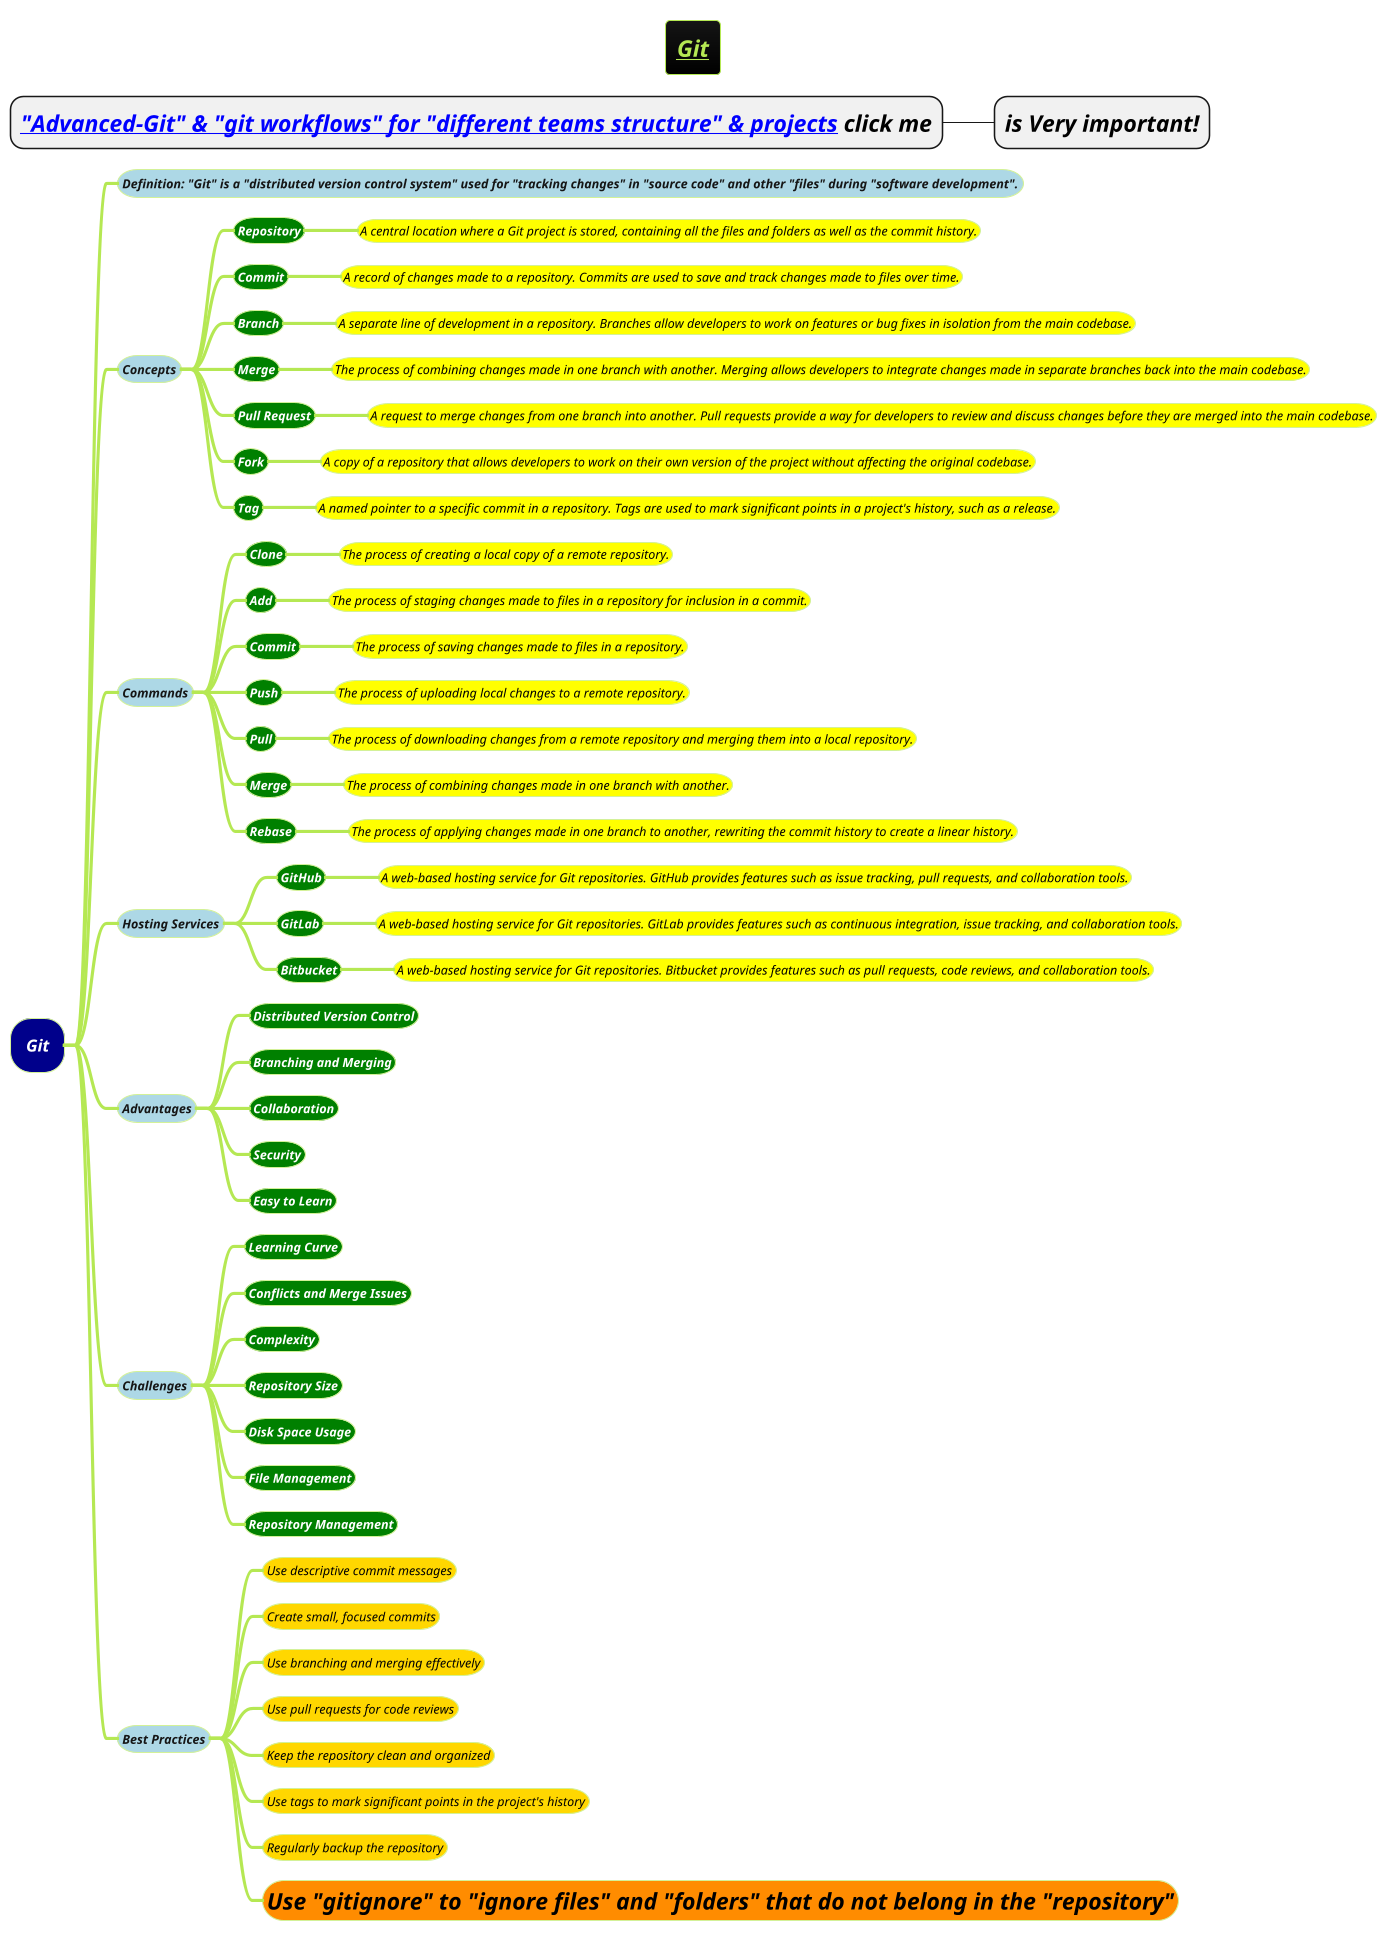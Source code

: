 @startmindmap
title =<i><b><u><size:18>Git
* =<i>[[docs/3-devops/git/Advanced-Git.puml "Advanced-Git" & "git workflows" for "different teams structure" & projects]] click me
** =<i>is Very important!

!theme hacker

*[#darkblue] <color #white><i>Git
**[#lightblue] <i><color #blac><size:12>Definition: "Git" is a "distributed version control system" used for "tracking changes" in "source code" and other "files" during "software development".
**[#lightblue] <i><color #blac><size:12>Concepts
***[#green] <b><i><color #white><size:12>Repository
****[#yellow] <i><color #black><size:12>A central location where a Git project is stored, containing all the files and folders as well as the commit history.
***[#green] <b><i><color #white><size:12>Commit
****[#yellow] <i><color #black><size:12>A record of changes made to a repository. Commits are used to save and track changes made to files over time.
***[#green] <b><i><color #white><size:12>Branch
****[#yellow] <i><color #black><size:12>A separate line of development in a repository. Branches allow developers to work on features or bug fixes in isolation from the main codebase.
***[#green] <b><i><color #white><size:12>Merge
****[#yellow] <i><color #black><size:12>The process of combining changes made in one branch with another. Merging allows developers to integrate changes made in separate branches back into the main codebase.
***[#green] <b><i><color #white><size:12>Pull Request
****[#yellow] <i><color #black><size:12>A request to merge changes from one branch into another. Pull requests provide a way for developers to review and discuss changes before they are merged into the main codebase.
***[#green] <b><i><color #white><size:12>Fork
****[#yellow] <i><color #black><size:12>A copy of a repository that allows developers to work on their own version of the project without affecting the original codebase.
***[#green] <b><i><color #white><size:12>Tag
****[#yellow] <i><color #black><size:12>A named pointer to a specific commit in a repository. Tags are used to mark significant points in a project's history, such as a release.
**[#lightblue] <i><color #blac><size:12>Commands
***[#green] <b><i><color #white><size:12>Clone
****[#yellow] <i><color #black><size:12>The process of creating a local copy of a remote repository.
***[#green] <b><i><color #white><size:12>Add
****[#yellow] <i><color #black><size:12>The process of staging changes made to files in a repository for inclusion in a commit.
***[#green] <b><i><color #white><size:12>Commit
****[#yellow] <i><color #black><size:12>The process of saving changes made to files in a repository.
***[#green] <b><i><color #white><size:12>Push
****[#yellow] <i><color #black><size:12>The process of uploading local changes to a remote repository.
***[#green] <b><i><color #white><size:12>Pull
****[#yellow] <i><color #black><size:12>The process of downloading changes from a remote repository and merging them into a local repository.
***[#green] <b><i><color #white><size:12>Merge
****[#yellow] <i><color #black><size:12>The process of combining changes made in one branch with another.
***[#green] <b><i><color #white><size:12>Rebase
****[#yellow] <i><color #black><size:12>The process of applying changes made in one branch to another, rewriting the commit history to create a linear history.
**[#lightblue] <i><color #blac><size:12>Hosting Services
***[#green] <b><i><color #white><size:12>GitHub
****[#yellow] <i><color #black><size:12>A web-based hosting service for Git repositories. GitHub provides features such as issue tracking, pull requests, and collaboration tools.
***[#green] <b><i><color #white><size:12>GitLab
****[#yellow] <i><color #black><size:12>A web-based hosting service for Git repositories. GitLab provides features such as continuous integration, issue tracking, and collaboration tools.
***[#green] <b><i><color #white><size:12>Bitbucket
****[#yellow] <i><color #black><size:12>A web-based hosting service for Git repositories. Bitbucket provides features such as pull requests, code reviews, and collaboration tools.
**[#lightblue] <i><color #blac><size:12>Advantages
***[#green] <b><i><color #white><size:12>Distributed Version Control
***[#green] <b><i><color #white><size:12>Branching and Merging
***[#green] <b><i><color #white><size:12>Collaboration
***[#green] <b><i><color #white><size:12>Security
***[#green] <b><i><color #white><size:12>Easy to Learn
**[#lightblue] <i><color #blac><size:12>Challenges
***[#green] <b><i><color #white><size:12>Learning Curve
***[#green] <b><i><color #white><size:12>Conflicts and Merge Issues
***[#green] <b><i><color #white><size:12>Complexity
***[#green] <b><i><color #white><size:12>Repository Size
***[#green] <b><i><color #white><size:12>Disk Space Usage
***[#green] <b><i><color #white><size:12>File Management
***[#green] <b><i><color #white><size:12>Repository Management
**[#lightblue] <i><color #blac><size:12>Best Practices
***[#gold] <i><color #black><size:12>Use descriptive commit messages
***[#gold] <i><color #black><size:12>Create small, focused commits
***[#gold] <i><color #black><size:12>Use branching and merging effectively
***[#gold] <i><color #black><size:12>Use pull requests for code reviews
***[#gold] <i><color #black><size:12>Keep the repository clean and organized
***[#gold] <i><color #black><size:12>Use tags to mark significant points in the project's history
***[#gold] <i><color #black><size:12>Regularly backup the repository
***[#darkorange] <i><color #black><size:22><b>Use "gitignore" to "ignore files" and "folders" that do not belong in the "repository"
@endmindmap
